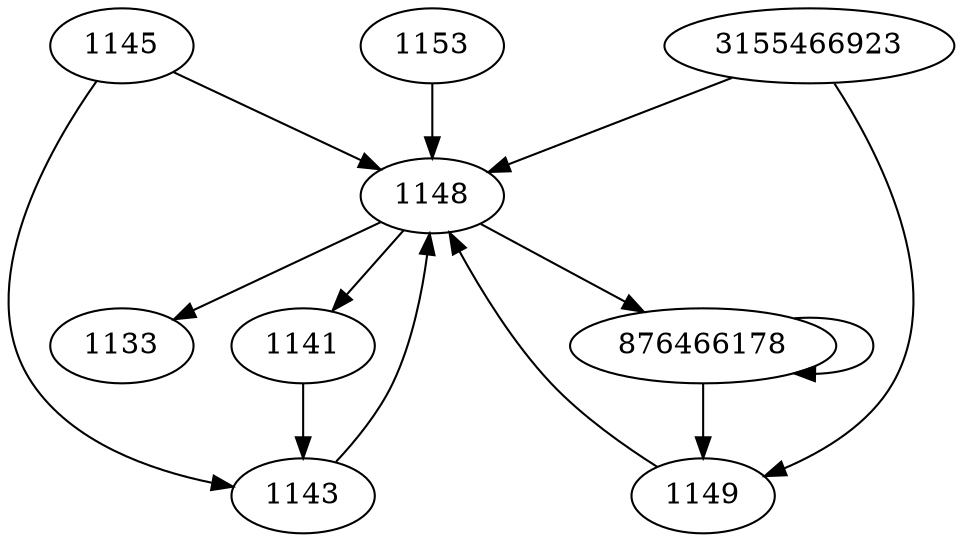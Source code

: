 digraph  {
1153;
876466178;
3155466923;
1133;
1141;
1143;
1145;
1148;
1149;
1153 -> 1148;
876466178 -> 1149;
876466178 -> 876466178;
3155466923 -> 1148;
3155466923 -> 1149;
1141 -> 1143;
1143 -> 1148;
1145 -> 1143;
1145 -> 1148;
1148 -> 1133;
1148 -> 876466178;
1148 -> 1141;
1149 -> 1148;
}
